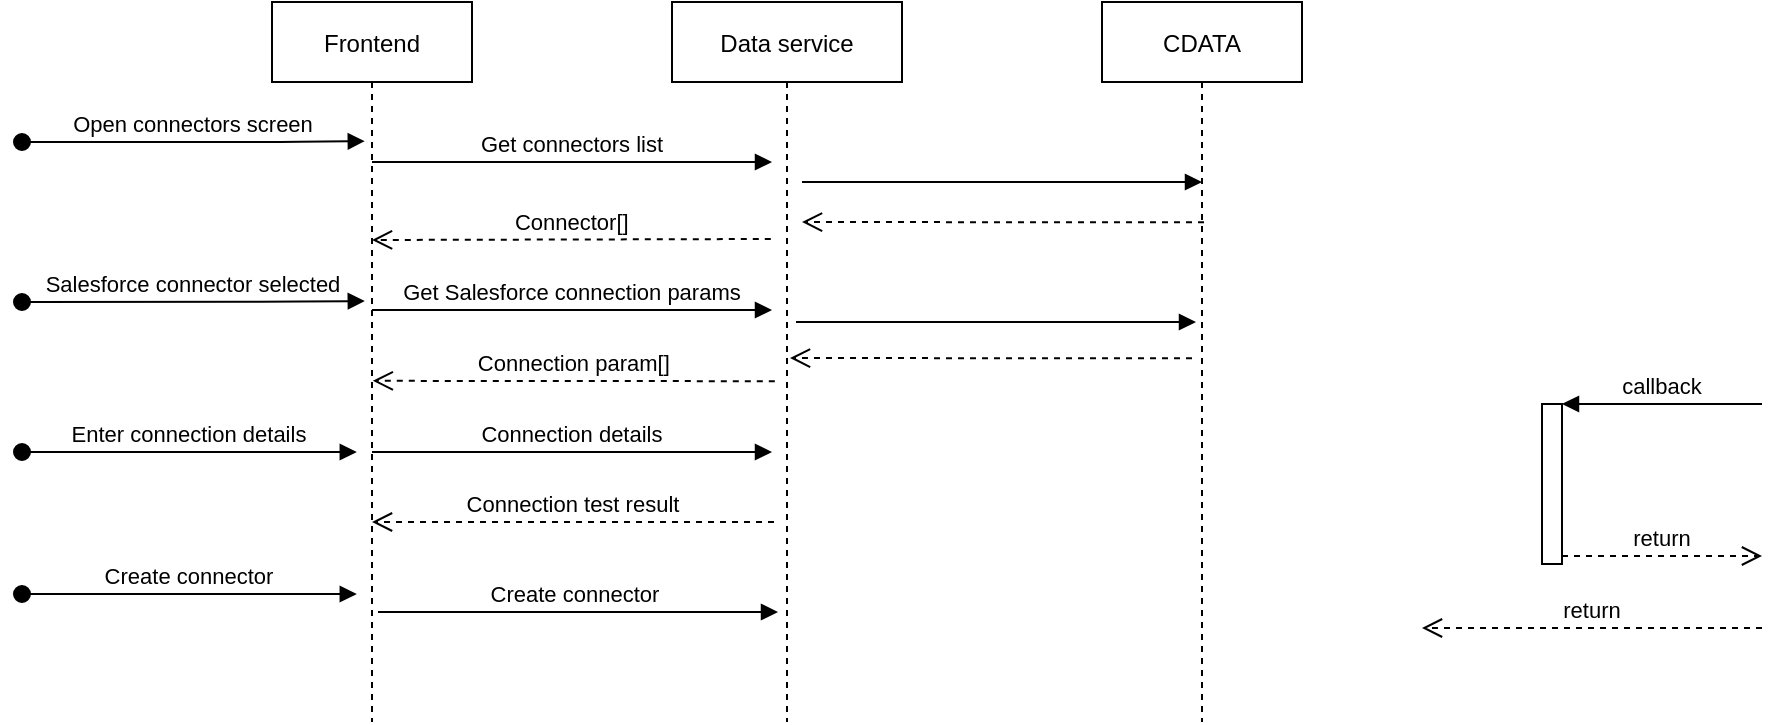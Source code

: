 <mxfile version="15.5.6" type="github">
  <diagram id="kgpKYQtTHZ0yAKxKKP6v" name="Page-1">
    <mxGraphModel dx="1878" dy="803" grid="1" gridSize="10" guides="1" tooltips="1" connect="1" arrows="1" fold="1" page="1" pageScale="1" pageWidth="850" pageHeight="1100" math="0" shadow="0">
      <root>
        <mxCell id="0" />
        <mxCell id="1" parent="0" />
        <mxCell id="3nuBFxr9cyL0pnOWT2aG-1" value="Frontend" style="shape=umlLifeline;perimeter=lifelinePerimeter;container=1;collapsible=0;recursiveResize=0;rounded=0;shadow=0;strokeWidth=1;" parent="1" vertex="1">
          <mxGeometry x="185" y="80" width="100" height="360" as="geometry" />
        </mxCell>
        <mxCell id="3nuBFxr9cyL0pnOWT2aG-4" value="" style="points=[];perimeter=orthogonalPerimeter;rounded=0;shadow=0;strokeWidth=1;" parent="3nuBFxr9cyL0pnOWT2aG-1" vertex="1">
          <mxGeometry x="635" y="201" width="10" height="80" as="geometry" />
        </mxCell>
        <mxCell id="3nuBFxr9cyL0pnOWT2aG-5" value="Data service" style="shape=umlLifeline;perimeter=lifelinePerimeter;container=1;collapsible=0;recursiveResize=0;rounded=0;shadow=0;strokeWidth=1;" parent="1" vertex="1">
          <mxGeometry x="385" y="80" width="115" height="360" as="geometry" />
        </mxCell>
        <mxCell id="dnAo3SwQJWSGa_DGvsRw-8" value="Connection test result" style="verticalAlign=bottom;endArrow=open;dashed=1;endSize=8;shadow=0;strokeWidth=1;entryX=0.504;entryY=0.632;entryDx=0;entryDy=0;entryPerimeter=0;exitX=0.514;exitY=0.632;exitDx=0;exitDy=0;exitPerimeter=0;" edge="1" parent="3nuBFxr9cyL0pnOWT2aG-5">
          <mxGeometry relative="1" as="geometry">
            <mxPoint x="-150.0" y="260" as="targetPoint" />
            <mxPoint x="51.0" y="260" as="sourcePoint" />
          </mxGeometry>
        </mxCell>
        <mxCell id="3nuBFxr9cyL0pnOWT2aG-7" value="return" style="verticalAlign=bottom;endArrow=open;dashed=1;endSize=8;exitX=0;exitY=0.95;shadow=0;strokeWidth=1;" parent="1" edge="1">
          <mxGeometry relative="1" as="geometry">
            <mxPoint x="760" y="393.0" as="targetPoint" />
            <mxPoint x="930" y="393.0" as="sourcePoint" />
          </mxGeometry>
        </mxCell>
        <mxCell id="3nuBFxr9cyL0pnOWT2aG-8" value="Get connectors list" style="verticalAlign=bottom;endArrow=block;shadow=0;strokeWidth=1;" parent="1" edge="1">
          <mxGeometry relative="1" as="geometry">
            <mxPoint x="235" y="160.0" as="sourcePoint" />
            <mxPoint x="435" y="160" as="targetPoint" />
          </mxGeometry>
        </mxCell>
        <mxCell id="3nuBFxr9cyL0pnOWT2aG-9" value="callback" style="verticalAlign=bottom;endArrow=block;entryX=1;entryY=0;shadow=0;strokeWidth=1;" parent="1" target="3nuBFxr9cyL0pnOWT2aG-4" edge="1">
          <mxGeometry relative="1" as="geometry">
            <mxPoint x="930" y="281" as="sourcePoint" />
          </mxGeometry>
        </mxCell>
        <mxCell id="3nuBFxr9cyL0pnOWT2aG-10" value="return" style="verticalAlign=bottom;endArrow=open;dashed=1;endSize=8;exitX=1;exitY=0.95;shadow=0;strokeWidth=1;" parent="1" source="3nuBFxr9cyL0pnOWT2aG-4" edge="1">
          <mxGeometry relative="1" as="geometry">
            <mxPoint x="930" y="357" as="targetPoint" />
          </mxGeometry>
        </mxCell>
        <mxCell id="dnAo3SwQJWSGa_DGvsRw-1" value="Connector[]" style="verticalAlign=bottom;endArrow=open;dashed=1;endSize=8;exitX=0.494;exitY=0.395;shadow=0;strokeWidth=1;exitDx=0;exitDy=0;exitPerimeter=0;" edge="1" parent="1">
          <mxGeometry relative="1" as="geometry">
            <mxPoint x="235" y="199" as="targetPoint" />
            <mxPoint x="434.4" y="198.5" as="sourcePoint" />
          </mxGeometry>
        </mxCell>
        <mxCell id="3nuBFxr9cyL0pnOWT2aG-3" value="Open connectors screen" style="verticalAlign=bottom;startArrow=oval;endArrow=block;startSize=8;shadow=0;strokeWidth=1;entryX=0.524;entryY=0.232;entryDx=0;entryDy=0;entryPerimeter=0;" parent="1" edge="1">
          <mxGeometry relative="1" as="geometry">
            <mxPoint x="60" y="150" as="sourcePoint" />
            <mxPoint x="231.4" y="149.6" as="targetPoint" />
            <Array as="points">
              <mxPoint x="189" y="150" />
            </Array>
          </mxGeometry>
        </mxCell>
        <mxCell id="dnAo3SwQJWSGa_DGvsRw-3" value="Salesforce connector selected" style="verticalAlign=bottom;startArrow=oval;endArrow=block;startSize=8;shadow=0;strokeWidth=1;entryX=0.524;entryY=0.232;entryDx=0;entryDy=0;entryPerimeter=0;" edge="1" parent="1">
          <mxGeometry relative="1" as="geometry">
            <mxPoint x="60" y="230" as="sourcePoint" />
            <mxPoint x="231.4" y="229.5" as="targetPoint" />
            <Array as="points">
              <mxPoint x="189" y="229.9" />
            </Array>
          </mxGeometry>
        </mxCell>
        <mxCell id="dnAo3SwQJWSGa_DGvsRw-4" value="Get Salesforce connection params" style="verticalAlign=bottom;endArrow=block;shadow=0;strokeWidth=1;" edge="1" parent="1">
          <mxGeometry relative="1" as="geometry">
            <mxPoint x="235" y="234" as="sourcePoint" />
            <mxPoint x="435" y="234" as="targetPoint" />
          </mxGeometry>
        </mxCell>
        <mxCell id="dnAo3SwQJWSGa_DGvsRw-5" value="Connection param[]" style="verticalAlign=bottom;endArrow=open;dashed=1;endSize=8;shadow=0;strokeWidth=1;entryX=0.504;entryY=0.451;entryDx=0;entryDy=0;entryPerimeter=0;exitX=0.514;exitY=0.632;exitDx=0;exitDy=0;exitPerimeter=0;" edge="1" parent="1">
          <mxGeometry relative="1" as="geometry">
            <mxPoint x="235.4" y="269.42" as="targetPoint" />
            <mxPoint x="436.4" y="269.6" as="sourcePoint" />
          </mxGeometry>
        </mxCell>
        <mxCell id="dnAo3SwQJWSGa_DGvsRw-6" value="Enter connection details" style="verticalAlign=bottom;startArrow=oval;endArrow=block;startSize=8;shadow=0;strokeWidth=1;entryX=0.524;entryY=0.232;entryDx=0;entryDy=0;entryPerimeter=0;" edge="1" parent="1">
          <mxGeometry relative="1" as="geometry">
            <mxPoint x="60" y="305" as="sourcePoint" />
            <mxPoint x="227.4" y="305" as="targetPoint" />
            <Array as="points" />
          </mxGeometry>
        </mxCell>
        <mxCell id="dnAo3SwQJWSGa_DGvsRw-7" value="Connection details" style="verticalAlign=bottom;endArrow=block;shadow=0;strokeWidth=1;" edge="1" parent="1">
          <mxGeometry relative="1" as="geometry">
            <mxPoint x="235" y="305" as="sourcePoint" />
            <mxPoint x="435" y="305" as="targetPoint" />
          </mxGeometry>
        </mxCell>
        <mxCell id="dnAo3SwQJWSGa_DGvsRw-9" value="Create connector" style="verticalAlign=bottom;startArrow=oval;endArrow=block;startSize=8;shadow=0;strokeWidth=1;entryX=0.524;entryY=0.232;entryDx=0;entryDy=0;entryPerimeter=0;" edge="1" parent="1">
          <mxGeometry relative="1" as="geometry">
            <mxPoint x="60" y="376" as="sourcePoint" />
            <mxPoint x="227.4" y="376" as="targetPoint" />
            <Array as="points" />
          </mxGeometry>
        </mxCell>
        <mxCell id="dnAo3SwQJWSGa_DGvsRw-10" value="Create connector " style="verticalAlign=bottom;endArrow=block;shadow=0;strokeWidth=1;" edge="1" parent="1">
          <mxGeometry relative="1" as="geometry">
            <mxPoint x="238" y="385" as="sourcePoint" />
            <mxPoint x="438" y="385" as="targetPoint" />
          </mxGeometry>
        </mxCell>
        <mxCell id="dnAo3SwQJWSGa_DGvsRw-11" value="CDATA" style="shape=umlLifeline;perimeter=lifelinePerimeter;container=1;collapsible=0;recursiveResize=0;rounded=0;shadow=0;strokeWidth=1;" vertex="1" parent="1">
          <mxGeometry x="600" y="80" width="100" height="360" as="geometry" />
        </mxCell>
        <mxCell id="dnAo3SwQJWSGa_DGvsRw-13" value=" " style="verticalAlign=bottom;endArrow=block;shadow=0;strokeWidth=1;" edge="1" parent="1">
          <mxGeometry relative="1" as="geometry">
            <mxPoint x="447" y="240" as="sourcePoint" />
            <mxPoint x="647" y="240" as="targetPoint" />
          </mxGeometry>
        </mxCell>
        <mxCell id="dnAo3SwQJWSGa_DGvsRw-19" value=" " style="verticalAlign=bottom;endArrow=open;dashed=1;endSize=8;shadow=0;strokeWidth=1;entryX=0.504;entryY=0.451;entryDx=0;entryDy=0;entryPerimeter=0;exitX=0.514;exitY=0.632;exitDx=0;exitDy=0;exitPerimeter=0;" edge="1" parent="1">
          <mxGeometry relative="1" as="geometry">
            <mxPoint x="444" y="258" as="targetPoint" />
            <mxPoint x="645.0" y="258.18" as="sourcePoint" />
          </mxGeometry>
        </mxCell>
        <mxCell id="dnAo3SwQJWSGa_DGvsRw-20" value=" " style="verticalAlign=bottom;endArrow=block;shadow=0;strokeWidth=1;" edge="1" parent="1">
          <mxGeometry relative="1" as="geometry">
            <mxPoint x="450" y="170" as="sourcePoint" />
            <mxPoint x="650" y="170" as="targetPoint" />
          </mxGeometry>
        </mxCell>
        <mxCell id="dnAo3SwQJWSGa_DGvsRw-21" value=" " style="verticalAlign=bottom;endArrow=open;dashed=1;endSize=8;shadow=0;strokeWidth=1;entryX=0.504;entryY=0.451;entryDx=0;entryDy=0;entryPerimeter=0;exitX=0.514;exitY=0.632;exitDx=0;exitDy=0;exitPerimeter=0;" edge="1" parent="1">
          <mxGeometry relative="1" as="geometry">
            <mxPoint x="450" y="190" as="targetPoint" />
            <mxPoint x="651.0" y="190.18" as="sourcePoint" />
          </mxGeometry>
        </mxCell>
      </root>
    </mxGraphModel>
  </diagram>
</mxfile>
